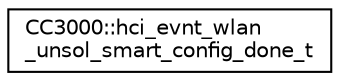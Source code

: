 digraph "Graphical Class Hierarchy"
{
  edge [fontname="Helvetica",fontsize="10",labelfontname="Helvetica",labelfontsize="10"];
  node [fontname="Helvetica",fontsize="10",shape=record];
  rankdir="LR";
  Node1 [label="CC3000::hci_evnt_wlan\l_unsol_smart_config_done_t",height=0.2,width=0.4,color="black", fillcolor="white", style="filled",URL="$d5/dad/structCC3000_1_1hci__evnt__wlan__unsol__smart__config__done__t.html"];
}
